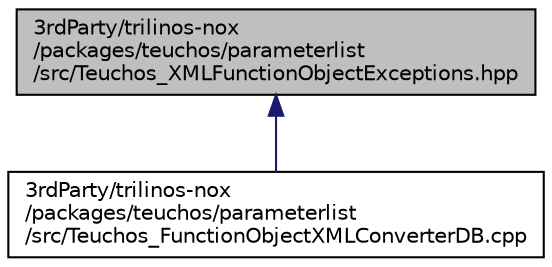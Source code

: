 digraph "3rdParty/trilinos-nox/packages/teuchos/parameterlist/src/Teuchos_XMLFunctionObjectExceptions.hpp"
{
  edge [fontname="Helvetica",fontsize="10",labelfontname="Helvetica",labelfontsize="10"];
  node [fontname="Helvetica",fontsize="10",shape=record];
  Node2 [label="3rdParty/trilinos-nox\l/packages/teuchos/parameterlist\l/src/Teuchos_XMLFunctionObjectExceptions.hpp",height=0.2,width=0.4,color="black", fillcolor="grey75", style="filled", fontcolor="black"];
  Node2 -> Node3 [dir="back",color="midnightblue",fontsize="10",style="solid",fontname="Helvetica"];
  Node3 [label="3rdParty/trilinos-nox\l/packages/teuchos/parameterlist\l/src/Teuchos_FunctionObjectXMLConverterDB.cpp",height=0.2,width=0.4,color="black", fillcolor="white", style="filled",URL="$db/d73/_teuchos___function_object_x_m_l_converter_d_b_8cpp.html"];
}
